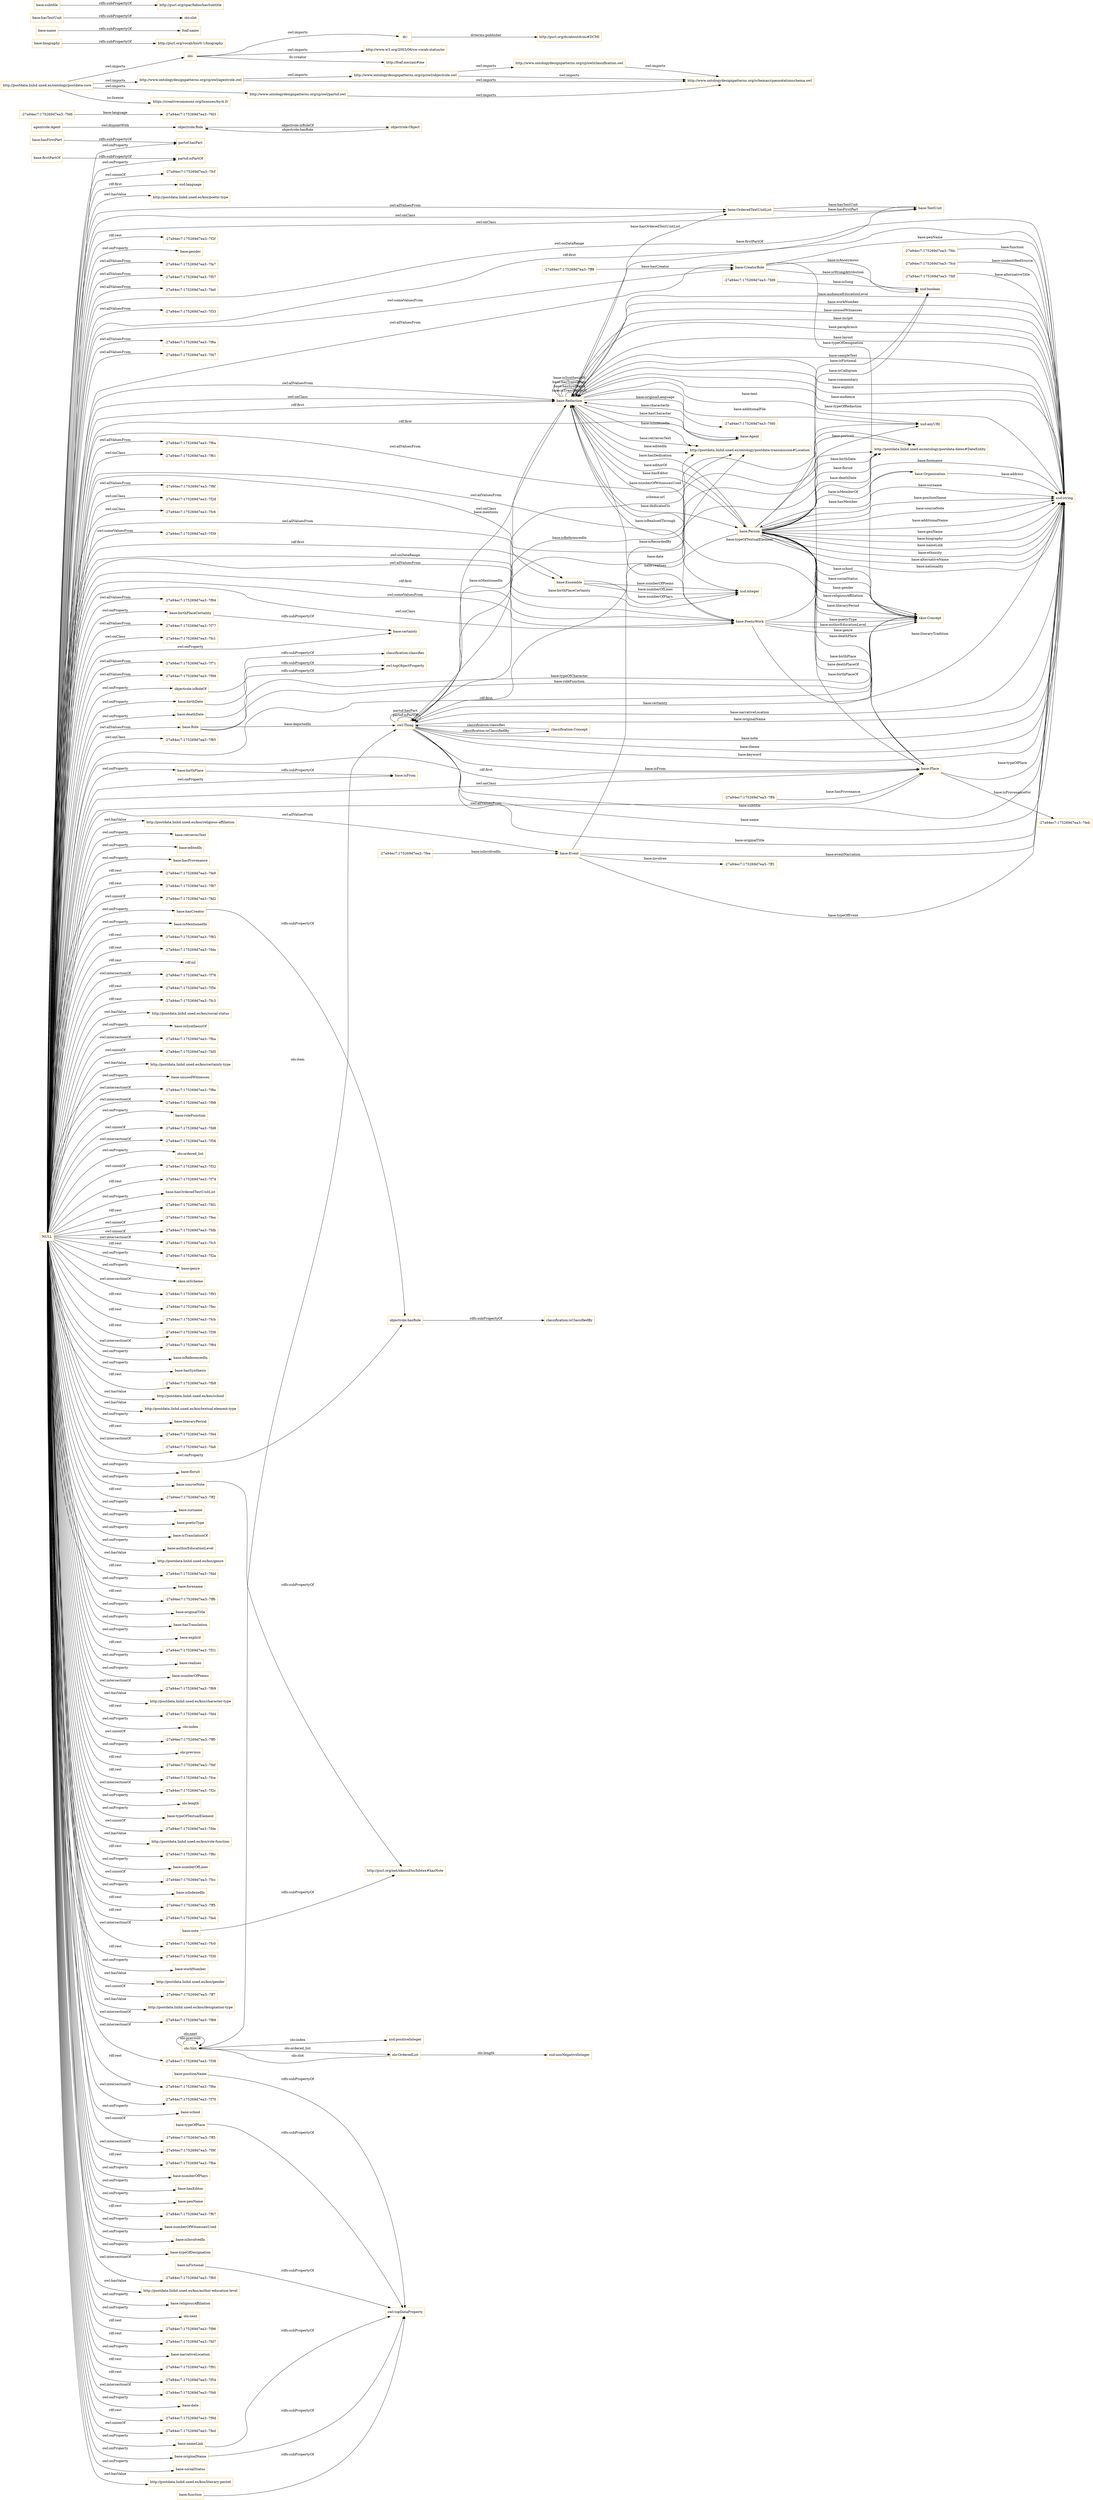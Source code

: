 digraph ar2dtool_diagram { 
rankdir=LR;
size="1501"
node [shape = rectangle, color="orange"]; "-27a94ec7:175269d7ea3:-7fa7" "-27a94ec7:175269d7ea3:-7f57" "-27a94ec7:175269d7ea3:-7fa0" "base:Role" "-27a94ec7:175269d7ea3:-7f33" "base:OrderedTextUnitList" "-27a94ec7:175269d7ea3:-7f8a" "-27a94ec7:175269d7ea3:-7fdc" "agentrole:Agent" "-27a94ec7:175269d7ea3:-7f47" "-27a94ec7:175269d7ea3:-7ff1" "base:Agent" "base:CreatorRole" "base:Person" "-27a94ec7:175269d7ea3:-7feb" "base:Organisation" "-27a94ec7:175269d7ea3:-7fd6" "base:Redaction" "-27a94ec7:175269d7ea3:-7f6a" "-27a94ec7:175269d7ea3:-7f61" "base:Ensemble" "-27a94ec7:175269d7ea3:-7f8f" "-27a94ec7:175269d7ea3:-7fd9" "-27a94ec7:175269d7ea3:-7fcd" "-27a94ec7:175269d7ea3:-7f2d" "-27a94ec7:175269d7ea3:-7fc6" "base:TextUnit" "-27a94ec7:175269d7ea3:-7ff4" "-27a94ec7:175269d7ea3:-7f39" "skos:Concept" "http://postdata.linhd.uned.es/ontology/postdata-dates#DateEntity" "base:Place" "-27a94ec7:175269d7ea3:-7f94" "base:Event" "-27a94ec7:175269d7ea3:-7fdf" "-27a94ec7:175269d7ea3:-7f77" "-27a94ec7:175269d7ea3:-7fc1" "http://postdata.linhd.uned.es/ontology/postdata-transmission#Location" "-27a94ec7:175269d7ea3:-7f71" "-27a94ec7:175269d7ea3:-7fee" "-27a94ec7:175269d7ea3:-7f99" "-27a94ec7:175269d7ea3:-7ff8" "base:PoeticWork" "-27a94ec7:175269d7ea3:-7f85" "owl:Thing" "objectrole:Role" "objectrole:Object" "olo:Slot" "olo:OrderedList" "classification:Concept" ; /*classes style*/
	"base:deathDate" -> "owl:topObjectProperty" [ label = "rdfs:subPropertyOf" ];
	"http://www.ontologydesignpatterns.org/cp/owl/objectrole.owl" -> "http://www.ontologydesignpatterns.org/cp/owl/classification.owl" [ label = "owl:imports" ];
	"http://www.ontologydesignpatterns.org/cp/owl/objectrole.owl" -> "http://www.ontologydesignpatterns.org/schemas/cpannotationschema.owl" [ label = "owl:imports" ];
	"http://www.ontologydesignpatterns.org/cp/owl/classification.owl" -> "http://www.ontologydesignpatterns.org/schemas/cpannotationschema.owl" [ label = "owl:imports" ];
	"base:firstPartOf" -> "partof:isPartOf" [ label = "rdfs:subPropertyOf" ];
	"agentrole:Agent" -> "objectrole:Role" [ label = "owl:disjointWith" ];
	"dc:" -> "http://purl.org/dc/aboutdcmi#DCMI" [ label = "dcterms:publisher" ];
	"olo:" -> "http://www.w3.org/2003/06/sw-vocab-status/ns" [ label = "owl:imports" ];
	"olo:" -> "dc:" [ label = "owl:imports" ];
	"olo:" -> "http://foaf.me/zazi#me" [ label = "dc:creator" ];
	"base:birthPlaceCertainty" -> "base:certainty" [ label = "rdfs:subPropertyOf" ];
	"base:biography" -> "http://purl.org/vocab/bio/0.1/biography" [ label = "rdfs:subPropertyOf" ];
	"objectrole:isRoleOf" -> "classification:classifies" [ label = "rdfs:subPropertyOf" ];
	"base:nameLink" -> "owl:topDataProperty" [ label = "rdfs:subPropertyOf" ];
	"base:sourceNote" -> "http://purl.org/net/nknouf/ns/bibtex#hasNote" [ label = "rdfs:subPropertyOf" ];
	"base:name" -> "foaf:name" [ label = "rdfs:subPropertyOf" ];
	"base:hasTextUnit" -> "olo:slot" [ label = "rdfs:subPropertyOf" ];
	"NULL" -> "base:birthPlace" [ label = "owl:onProperty" ];
	"NULL" -> "http://postdata.linhd.uned.es/kos/religious-affiliation" [ label = "owl:hasValue" ];
	"NULL" -> "base:PoeticWork" [ label = "owl:allValuesFrom" ];
	"NULL" -> "-27a94ec7:175269d7ea3:-7fc6" [ label = "owl:onClass" ];
	"NULL" -> "base:CreatorRole" [ label = "owl:someValuesFrom" ];
	"NULL" -> "base:retrievesText" [ label = "owl:onProperty" ];
	"NULL" -> "base:editedIn" [ label = "owl:onProperty" ];
	"NULL" -> "-27a94ec7:175269d7ea3:-7f6a" [ label = "owl:allValuesFrom" ];
	"NULL" -> "base:Place" [ label = "rdf:first" ];
	"NULL" -> "base:hasProvenance" [ label = "owl:onProperty" ];
	"NULL" -> "-27a94ec7:175269d7ea3:-7fe9" [ label = "rdf:rest" ];
	"NULL" -> "-27a94ec7:175269d7ea3:-7f61" [ label = "owl:onClass" ];
	"NULL" -> "-27a94ec7:175269d7ea3:-7f87" [ label = "rdf:rest" ];
	"NULL" -> "-27a94ec7:175269d7ea3:-7fd2" [ label = "owl:unionOf" ];
	"NULL" -> "base:PoeticWork" [ label = "rdf:first" ];
	"NULL" -> "base:birthDate" [ label = "owl:onProperty" ];
	"NULL" -> "base:isMentionedIn" [ label = "owl:onProperty" ];
	"NULL" -> "-27a94ec7:175269d7ea3:-7f8f" [ label = "owl:allValuesFrom" ];
	"NULL" -> "-27a94ec7:175269d7ea3:-7f82" [ label = "rdf:rest" ];
	"NULL" -> "-27a94ec7:175269d7ea3:-7fda" [ label = "rdf:rest" ];
	"NULL" -> "rdf:nil" [ label = "rdf:rest" ];
	"NULL" -> "-27a94ec7:175269d7ea3:-7f76" [ label = "owl:intersectionOf" ];
	"NULL" -> "-27a94ec7:175269d7ea3:-7f5e" [ label = "rdf:rest" ];
	"NULL" -> "-27a94ec7:175269d7ea3:-7fc3" [ label = "rdf:rest" ];
	"NULL" -> "http://postdata.linhd.uned.es/kos/social-status" [ label = "owl:hasValue" ];
	"NULL" -> "base:isSynthesisOf" [ label = "owl:onProperty" ];
	"NULL" -> "-27a94ec7:175269d7ea3:-7fba" [ label = "owl:intersectionOf" ];
	"NULL" -> "base:birthPlaceCertainty" [ label = "owl:onProperty" ];
	"NULL" -> "-27a94ec7:175269d7ea3:-7fd5" [ label = "owl:unionOf" ];
	"NULL" -> "http://postdata.linhd.uned.es/kos/certainty-type" [ label = "owl:hasValue" ];
	"NULL" -> "-27a94ec7:175269d7ea3:-7f99" [ label = "owl:allValuesFrom" ];
	"NULL" -> "-27a94ec7:175269d7ea3:-7f47" [ label = "owl:allValuesFrom" ];
	"NULL" -> "base:unusedWitnesses" [ label = "owl:onProperty" ];
	"NULL" -> "-27a94ec7:175269d7ea3:-7f8e" [ label = "owl:intersectionOf" ];
	"NULL" -> "-27a94ec7:175269d7ea3:-7f98" [ label = "owl:intersectionOf" ];
	"NULL" -> "objectrole:isRoleOf" [ label = "owl:onProperty" ];
	"NULL" -> "base:roleFunction" [ label = "owl:onProperty" ];
	"NULL" -> "-27a94ec7:175269d7ea3:-7fd8" [ label = "owl:unionOf" ];
	"NULL" -> "-27a94ec7:175269d7ea3:-7f56" [ label = "owl:intersectionOf" ];
	"NULL" -> "partof:isPartOf" [ label = "owl:onProperty" ];
	"NULL" -> "olo:ordered_list" [ label = "owl:onProperty" ];
	"NULL" -> "-27a94ec7:175269d7ea3:-7f32" [ label = "owl:unionOf" ];
	"NULL" -> "-27a94ec7:175269d7ea3:-7f74" [ label = "rdf:rest" ];
	"NULL" -> "base:hasOrderedTextUnitList" [ label = "owl:onProperty" ];
	"NULL" -> "-27a94ec7:175269d7ea3:-7fd1" [ label = "rdf:rest" ];
	"NULL" -> "-27a94ec7:175269d7ea3:-7fea" [ label = "owl:unionOf" ];
	"NULL" -> "-27a94ec7:175269d7ea3:-7fdb" [ label = "owl:unionOf" ];
	"NULL" -> "-27a94ec7:175269d7ea3:-7fc5" [ label = "owl:intersectionOf" ];
	"NULL" -> "-27a94ec7:175269d7ea3:-7f2a" [ label = "rdf:rest" ];
	"NULL" -> "base:Role" [ label = "owl:allValuesFrom" ];
	"NULL" -> "base:genre" [ label = "owl:onProperty" ];
	"NULL" -> "skos:inScheme" [ label = "owl:onProperty" ];
	"NULL" -> "base:OrderedTextUnitList" [ label = "owl:allValuesFrom" ];
	"NULL" -> "-27a94ec7:175269d7ea3:-7f93" [ label = "owl:intersectionOf" ];
	"NULL" -> "-27a94ec7:175269d7ea3:-7fec" [ label = "rdf:rest" ];
	"NULL" -> "-27a94ec7:175269d7ea3:-7fcb" [ label = "rdf:rest" ];
	"NULL" -> "-27a94ec7:175269d7ea3:-7f36" [ label = "rdf:rest" ];
	"NULL" -> "base:CreatorRole" [ label = "owl:allValuesFrom" ];
	"NULL" -> "http://postdata.linhd.uned.es/ontology/postdata-dates#DateEntity" [ label = "owl:onClass" ];
	"NULL" -> "base:Ensemble" [ label = "owl:allValuesFrom" ];
	"NULL" -> "-27a94ec7:175269d7ea3:-7fa7" [ label = "owl:allValuesFrom" ];
	"NULL" -> "-27a94ec7:175269d7ea3:-7f84" [ label = "owl:intersectionOf" ];
	"NULL" -> "base:isReferencedIn" [ label = "owl:onProperty" ];
	"NULL" -> "base:hasSynthesis" [ label = "owl:onProperty" ];
	"NULL" -> "-27a94ec7:175269d7ea3:-7fb8" [ label = "rdf:rest" ];
	"NULL" -> "base:Agent" [ label = "rdf:first" ];
	"NULL" -> "http://postdata.linhd.uned.es/kos/school" [ label = "owl:hasValue" ];
	"NULL" -> "skos:Concept" [ label = "rdf:first" ];
	"NULL" -> "http://postdata.linhd.uned.es/kos/textual-element-type" [ label = "owl:hasValue" ];
	"NULL" -> "base:literaryPeriod" [ label = "owl:onProperty" ];
	"NULL" -> "-27a94ec7:175269d7ea3:-7f44" [ label = "rdf:rest" ];
	"NULL" -> "-27a94ec7:175269d7ea3:-7fa6" [ label = "owl:intersectionOf" ];
	"NULL" -> "base:floruit" [ label = "owl:onProperty" ];
	"NULL" -> "-27a94ec7:175269d7ea3:-7ff2" [ label = "rdf:rest" ];
	"NULL" -> "base:surname" [ label = "owl:onProperty" ];
	"NULL" -> "xsd:string" [ label = "owl:onDataRange" ];
	"NULL" -> "base:poeticType" [ label = "owl:onProperty" ];
	"NULL" -> "base:isTranslationOf" [ label = "owl:onProperty" ];
	"NULL" -> "base:authorEducationLevel" [ label = "owl:onProperty" ];
	"NULL" -> "http://postdata.linhd.uned.es/kos/genre" [ label = "owl:hasValue" ];
	"NULL" -> "-27a94ec7:175269d7ea3:-7fdd" [ label = "rdf:rest" ];
	"NULL" -> "base:forename" [ label = "owl:onProperty" ];
	"NULL" -> "-27a94ec7:175269d7ea3:-7f71" [ label = "owl:allValuesFrom" ];
	"NULL" -> "-27a94ec7:175269d7ea3:-7ff6" [ label = "rdf:rest" ];
	"NULL" -> "base:originalTitle" [ label = "owl:onProperty" ];
	"NULL" -> "-27a94ec7:175269d7ea3:-7f33" [ label = "owl:allValuesFrom" ];
	"NULL" -> "base:hasTranslation" [ label = "owl:onProperty" ];
	"NULL" -> "base:Redaction" [ label = "owl:allValuesFrom" ];
	"NULL" -> "base:explicit" [ label = "owl:onProperty" ];
	"NULL" -> "-27a94ec7:175269d7ea3:-7f31" [ label = "rdf:rest" ];
	"NULL" -> "base:realises" [ label = "owl:onProperty" ];
	"NULL" -> "base:numberOfPoems" [ label = "owl:onProperty" ];
	"NULL" -> "base:PoeticWork" [ label = "owl:someValuesFrom" ];
	"NULL" -> "-27a94ec7:175269d7ea3:-7f69" [ label = "owl:intersectionOf" ];
	"NULL" -> "http://postdata.linhd.uned.es/kos/character-type" [ label = "owl:hasValue" ];
	"NULL" -> "-27a94ec7:175269d7ea3:-7f57" [ label = "owl:allValuesFrom" ];
	"NULL" -> "-27a94ec7:175269d7ea3:-7fd4" [ label = "rdf:rest" ];
	"NULL" -> "olo:index" [ label = "owl:onProperty" ];
	"NULL" -> "-27a94ec7:175269d7ea3:-7ff0" [ label = "owl:unionOf" ];
	"NULL" -> "olo:previous" [ label = "owl:onProperty" ];
	"NULL" -> "-27a94ec7:175269d7ea3:-7fef" [ label = "rdf:rest" ];
	"NULL" -> "-27a94ec7:175269d7ea3:-7fce" [ label = "rdf:rest" ];
	"NULL" -> "base:PoeticWork" [ label = "owl:onClass" ];
	"NULL" -> "xsd:string" [ label = "rdf:first" ];
	"NULL" -> "-27a94ec7:175269d7ea3:-7f2c" [ label = "owl:intersectionOf" ];
	"NULL" -> "olo:length" [ label = "owl:onProperty" ];
	"NULL" -> "base:typeOfTextualElement" [ label = "owl:onProperty" ];
	"NULL" -> "-27a94ec7:175269d7ea3:-7fde" [ label = "owl:unionOf" ];
	"NULL" -> "http://postdata.linhd.uned.es/kos/role-function" [ label = "owl:hasValue" ];
	"NULL" -> "-27a94ec7:175269d7ea3:-7f8c" [ label = "rdf:rest" ];
	"NULL" -> "base:numberOfLines" [ label = "owl:onProperty" ];
	"NULL" -> "-27a94ec7:175269d7ea3:-7fcc" [ label = "owl:unionOf" ];
	"NULL" -> "base:isIndexedIn" [ label = "owl:onProperty" ];
	"NULL" -> "-27a94ec7:175269d7ea3:-7ff5" [ label = "rdf:rest" ];
	"NULL" -> "-27a94ec7:175269d7ea3:-7fa4" [ label = "rdf:rest" ];
	"NULL" -> "-27a94ec7:175269d7ea3:-7fc0" [ label = "owl:intersectionOf" ];
	"NULL" -> "-27a94ec7:175269d7ea3:-7f30" [ label = "rdf:rest" ];
	"NULL" -> "base:workNumber" [ label = "owl:onProperty" ];
	"NULL" -> "http://postdata.linhd.uned.es/kos/gender" [ label = "owl:hasValue" ];
	"NULL" -> "base:hasCreator" [ label = "owl:onProperty" ];
	"NULL" -> "-27a94ec7:175269d7ea3:-7ff7" [ label = "owl:unionOf" ];
	"NULL" -> "http://postdata.linhd.uned.es/kos/designation-type" [ label = "owl:hasValue" ];
	"NULL" -> "-27a94ec7:175269d7ea3:-7f8a" [ label = "owl:allValuesFrom" ];
	"NULL" -> "-27a94ec7:175269d7ea3:-7f89" [ label = "owl:intersectionOf" ];
	"NULL" -> "base:deathDate" [ label = "owl:onProperty" ];
	"NULL" -> "-27a94ec7:175269d7ea3:-7f38" [ label = "owl:intersectionOf" ];
	"NULL" -> "base:isFrom" [ label = "owl:onProperty" ];
	"NULL" -> "-27a94ec7:175269d7ea3:-7f6e" [ label = "rdf:rest" ];
	"NULL" -> "-27a94ec7:175269d7ea3:-7f70" [ label = "owl:intersectionOf" ];
	"NULL" -> "base:Redaction" [ label = "owl:onClass" ];
	"NULL" -> "base:school" [ label = "owl:onProperty" ];
	"NULL" -> "-27a94ec7:175269d7ea3:-7ff3" [ label = "owl:unionOf" ];
	"NULL" -> "xsd:integer" [ label = "owl:onDataRange" ];
	"NULL" -> "-27a94ec7:175269d7ea3:-7f9f" [ label = "owl:intersectionOf" ];
	"NULL" -> "-27a94ec7:175269d7ea3:-7fbe" [ label = "rdf:rest" ];
	"NULL" -> "-27a94ec7:175269d7ea3:-7fc1" [ label = "owl:onClass" ];
	"NULL" -> "objectrole:hasRole" [ label = "owl:onProperty" ];
	"NULL" -> "partof:hasPart" [ label = "owl:onProperty" ];
	"NULL" -> "base:Place" [ label = "owl:onClass" ];
	"NULL" -> "base:numberOfPlays" [ label = "owl:onProperty" ];
	"NULL" -> "-27a94ec7:175269d7ea3:-7f94" [ label = "owl:allValuesFrom" ];
	"NULL" -> "base:hasEditor" [ label = "owl:onProperty" ];
	"NULL" -> "base:nameLink" [ label = "owl:onProperty" ];
	"NULL" -> "base:Ensemble" [ label = "rdf:first" ];
	"NULL" -> "base:penName" [ label = "owl:onProperty" ];
	"NULL" -> "-27a94ec7:175269d7ea3:-7f67" [ label = "rdf:rest" ];
	"NULL" -> "base:numberOfWitnessesUsed" [ label = "owl:onProperty" ];
	"NULL" -> "base:isInvolvedIn" [ label = "owl:onProperty" ];
	"NULL" -> "base:typeOfDesignation" [ label = "owl:onProperty" ];
	"NULL" -> "-27a94ec7:175269d7ea3:-7fa0" [ label = "owl:allValuesFrom" ];
	"NULL" -> "http://postdata.linhd.uned.es/ontology/postdata-transmission#Location" [ label = "owl:allValuesFrom" ];
	"NULL" -> "base:Redaction" [ label = "rdf:first" ];
	"NULL" -> "-27a94ec7:175269d7ea3:-7f60" [ label = "owl:intersectionOf" ];
	"NULL" -> "-27a94ec7:175269d7ea3:-7f77" [ label = "owl:allValuesFrom" ];
	"NULL" -> "http://postdata.linhd.uned.es/kos/author-education-level" [ label = "owl:hasValue" ];
	"NULL" -> "base:originalName" [ label = "owl:onProperty" ];
	"NULL" -> "base:religiousAffiliation" [ label = "owl:onProperty" ];
	"NULL" -> "-27a94ec7:175269d7ea3:-7f39" [ label = "owl:someValuesFrom" ];
	"NULL" -> "olo:next" [ label = "owl:onProperty" ];
	"NULL" -> "-27a94ec7:175269d7ea3:-7f96" [ label = "rdf:rest" ];
	"NULL" -> "base:sourceNote" [ label = "owl:onProperty" ];
	"NULL" -> "-27a94ec7:175269d7ea3:-7fd7" [ label = "rdf:rest" ];
	"NULL" -> "-27a94ec7:175269d7ea3:-7f2d" [ label = "owl:onClass" ];
	"NULL" -> "base:narrativeLocation" [ label = "owl:onProperty" ];
	"NULL" -> "-27a94ec7:175269d7ea3:-7f91" [ label = "rdf:rest" ];
	"NULL" -> "-27a94ec7:175269d7ea3:-7f54" [ label = "rdf:rest" ];
	"NULL" -> "-27a94ec7:175269d7ea3:-7f46" [ label = "owl:intersectionOf" ];
	"NULL" -> "base:certainty" [ label = "owl:onProperty" ];
	"NULL" -> "base:date" [ label = "owl:onProperty" ];
	"NULL" -> "-27a94ec7:175269d7ea3:-7f9d" [ label = "rdf:rest" ];
	"NULL" -> "-27a94ec7:175269d7ea3:-7fed" [ label = "owl:unionOf" ];
	"NULL" -> "base:socialStatus" [ label = "owl:onProperty" ];
	"NULL" -> "base:TextUnit" [ label = "owl:onClass" ];
	"NULL" -> "base:Place" [ label = "owl:allValuesFrom" ];
	"NULL" -> "http://postdata.linhd.uned.es/kos/literary-period" [ label = "owl:hasValue" ];
	"NULL" -> "-27a94ec7:175269d7ea3:-7fcf" [ label = "owl:unionOf" ];
	"NULL" -> "http://postdata.linhd.uned.es/ontology/postdata-dates#DateEntity" [ label = "owl:allValuesFrom" ];
	"NULL" -> "xsd:language" [ label = "rdf:first" ];
	"NULL" -> "-27a94ec7:175269d7ea3:-7f85" [ label = "owl:onClass" ];
	"NULL" -> "http://postdata.linhd.uned.es/kos/poetic-type" [ label = "owl:hasValue" ];
	"NULL" -> "-27a94ec7:175269d7ea3:-7f2f" [ label = "rdf:rest" ];
	"NULL" -> "base:gender" [ label = "owl:onProperty" ];
	"NULL" -> "base:OrderedTextUnitList" [ label = "owl:onClass" ];
	"NULL" -> "base:Event" [ label = "owl:allValuesFrom" ];
	"base:hasFirstPart" -> "partof:hasPart" [ label = "rdfs:subPropertyOf" ];
	"base:hasCreator" -> "objectrole:hasRole" [ label = "rdfs:subPropertyOf" ];
	"base:birthPlace" -> "base:isFrom" [ label = "rdfs:subPropertyOf" ];
	"http://www.ontologydesignpatterns.org/cp/owl/agentrole.owl" -> "http://www.ontologydesignpatterns.org/cp/owl/objectrole.owl" [ label = "owl:imports" ];
	"http://www.ontologydesignpatterns.org/cp/owl/agentrole.owl" -> "http://www.ontologydesignpatterns.org/schemas/cpannotationschema.owl" [ label = "owl:imports" ];
	"base:isFictional" -> "owl:topDataProperty" [ label = "rdfs:subPropertyOf" ];
	"base:subtitle" -> "http://purl.org/spar/fabio/hasSubtitle" [ label = "rdfs:subPropertyOf" ];
	"base:function" -> "owl:topDataProperty" [ label = "rdfs:subPropertyOf" ];
	"base:originalName" -> "owl:topDataProperty" [ label = "rdfs:subPropertyOf" ];
	"http://www.ontologydesignpatterns.org/cp/owl/partof.owl" -> "http://www.ontologydesignpatterns.org/schemas/cpannotationschema.owl" [ label = "owl:imports" ];
	"http://postdata.linhd.uned.es/ontology/postdata-core" -> "https://creativecommons.org/licenses/by/4.0/" [ label = "ns:license" ];
	"http://postdata.linhd.uned.es/ontology/postdata-core" -> "http://www.ontologydesignpatterns.org/cp/owl/partof.owl" [ label = "owl:imports" ];
	"http://postdata.linhd.uned.es/ontology/postdata-core" -> "http://www.ontologydesignpatterns.org/cp/owl/agentrole.owl" [ label = "owl:imports" ];
	"http://postdata.linhd.uned.es/ontology/postdata-core" -> "olo:" [ label = "owl:imports" ];
	"base:note" -> "http://purl.org/net/nknouf/ns/bibtex#hasNote" [ label = "rdfs:subPropertyOf" ];
	"base:birthDate" -> "owl:topObjectProperty" [ label = "rdfs:subPropertyOf" ];
	"base:positionName" -> "owl:topDataProperty" [ label = "rdfs:subPropertyOf" ];
	"objectrole:hasRole" -> "classification:isClassifiedBy" [ label = "rdfs:subPropertyOf" ];
	"base:typeOfPlace" -> "owl:topDataProperty" [ label = "rdfs:subPropertyOf" ];
	"base:Redaction" -> "owl:Thing" [ label = "base:mentions" ];
	"base:Person" -> "xsd:boolean" [ label = "base:isFictional" ];
	"owl:Thing" -> "xsd:string" [ label = "base:narrativeLocation" ];
	"base:CreatorRole" -> "xsd:string" [ label = "base:penName" ];
	"base:Person" -> "base:Place" [ label = "base:deathPlace" ];
	"base:Ensemble" -> "xsd:integer" [ label = "base:numberOfLines" ];
	"base:Redaction" -> "xsd:string" [ label = "base:audienceEducationLevel" ];
	"base:Event" -> "xsd:string" [ label = "base:eventNarration" ];
	"base:Redaction" -> "xsd:string" [ label = "base:workNumber" ];
	"owl:Thing" -> "xsd:string" [ label = "base:originalName" ];
	"base:OrderedTextUnitList" -> "base:TextUnit" [ label = "base:hasTextUnit" ];
	"base:Redaction" -> "base:Person" [ label = "base:hasEditor" ];
	"olo:Slot" -> "olo:Slot" [ label = "olo:previous" ];
	"base:Redaction" -> "xsd:string" [ label = "base:unusedWitnesses" ];
	"base:Place" -> "base:Person" [ label = "base:deathPlaceOf" ];
	"base:Person" -> "http://postdata.linhd.uned.es/ontology/postdata-dates#DateEntity" [ label = "base:floruit" ];
	"base:Person" -> "xsd:string" [ label = "base:surname" ];
	"base:Person" -> "xsd:string" [ label = "base:positionName" ];
	"classification:Concept" -> "owl:Thing" [ label = "classification:classifies" ];
	"-27a94ec7:175269d7ea3:-7ff8" -> "base:CreatorRole" [ label = "base:hasCreator" ];
	"base:Redaction" -> "xsd:string" [ label = "base:paraphrasis" ];
	"base:Person" -> "base:Redaction" [ label = "base:hasDedication" ];
	"base:Event" -> "xsd:string" [ label = "base:typeOfEvent" ];
	"base:Person" -> "http://postdata.linhd.uned.es/ontology/postdata-dates#DateEntity" [ label = "base:deathDate" ];
	"base:Person" -> "base:Place" [ label = "base:birthPlace" ];
	"base:Event" -> "http://postdata.linhd.uned.es/ontology/postdata-transmission#Location" [ label = "base:isRecordedBy" ];
	"base:CreatorRole" -> "xsd:boolean" [ label = "base:isAnonymous" ];
	"base:Redaction" -> "base:Agent" [ label = "base:hasCharacter" ];
	"base:Redaction" -> "xsd:anyURI" [ label = "base:text" ];
	"base:Redaction" -> "xsd:anyURI" [ label = "base:additionalFile" ];
	"base:Person" -> "base:Organisation" [ label = "base:isMemberOf" ];
	"base:Redaction" -> "xsd:string" [ label = "base:layout" ];
	"base:PoeticWork" -> "xsd:boolean" [ label = "base:isCalligram" ];
	"olo:Slot" -> "olo:OrderedList" [ label = "olo:ordered_list" ];
	"base:Redaction" -> "http://postdata.linhd.uned.es/ontology/postdata-transmission#Location" [ label = "base:editedIn" ];
	"base:Redaction" -> "skos:Concept" [ label = "base:typeOfTextualElement" ];
	"olo:OrderedList" -> "xsd:nonNegativeInteger" [ label = "olo:length" ];
	"-27a94ec7:175269d7ea3:-7fee" -> "base:Event" [ label = "base:isInvolvedIn" ];
	"base:PoeticWork" -> "base:Redaction" [ label = "base:isRealisedThrough" ];
	"base:Redaction" -> "base:PoeticWork" [ label = "base:realises" ];
	"base:Person" -> "skos:Concept" [ label = "base:religiousAffiliation" ];
	"base:Person" -> "xsd:string" [ label = "base:sourceNote" ];
	"base:Redaction" -> "xsd:string" [ label = "base:sampleText" ];
	"base:Redaction" -> "xsd:string" [ label = "base:incipit" ];
	"base:Person" -> "http://postdata.linhd.uned.es/ontology/postdata-dates#DateEntity" [ label = "base:birthDate" ];
	"base:Person" -> "owl:Thing" [ label = "base:birthPlaceCertainty" ];
	"base:Person" -> "skos:Concept" [ label = "base:literaryPeriod" ];
	"base:Person" -> "xsd:string" [ label = "base:additionalName" ];
	"base:Person" -> "xsd:string" [ label = "base:genName" ];
	"base:Person" -> "base:Redaction" [ label = "base:editorOf" ];
	"base:CreatorRole" -> "skos:Concept" [ label = "base:typeOfDesignation" ];
	"base:Person" -> "xsd:string" [ label = "base:biography" ];
	"base:Redaction" -> "base:Redaction" [ label = "base:isTranslationOf" ];
	"owl:Thing" -> "skos:Concept" [ label = "base:certainty" ];
	"base:Redaction" -> "base:Redaction" [ label = "base:hasSynthesis" ];
	"olo:OrderedList" -> "olo:Slot" [ label = "olo:slot" ];
	"base:Person" -> "skos:Concept" [ label = "base:school" ];
	"olo:Slot" -> "olo:Slot" [ label = "olo:next" ];
	"owl:Thing" -> "xsd:anyURI" [ label = "schema:url" ];
	"owl:Thing" -> "http://postdata.linhd.uned.es/ontology/postdata-transmission#Location" [ label = "base:isReferencedIn" ];
	"base:PoeticWork" -> "xsd:string" [ label = "base:literaryTradition" ];
	"owl:Thing" -> "xsd:string" [ label = "base:note" ];
	"-27a94ec7:175269d7ea3:-7fcd" -> "xsd:string" [ label = "base:unidentifiedSource" ];
	"owl:Thing" -> "xsd:string" [ label = "base:theme" ];
	"base:Event" -> "-27a94ec7:175269d7ea3:-7ff1" [ label = "base:involves" ];
	"base:Role" -> "skos:Concept" [ label = "base:roleFunction" ];
	"base:PoeticWork" -> "skos:Concept" [ label = "base:poeticType" ];
	"olo:Slot" -> "owl:Thing" [ label = "olo:item" ];
	"base:Place" -> "xsd:string" [ label = "base:typeOfPlace" ];
	"-27a94ec7:175269d7ea3:-7fd9" -> "xsd:boolean" [ label = "base:isSong" ];
	"base:Person" -> "xsd:string" [ label = "base:nameLink" ];
	"base:Ensemble" -> "xsd:integer" [ label = "base:numberOfPlays" ];
	"base:Place" -> "base:Person" [ label = "base:birthPlaceOf" ];
	"base:Redaction" -> "http://postdata.linhd.uned.es/ontology/postdata-transmission#Location" [ label = "base:isIndexedIn" ];
	"base:Person" -> "xsd:string" [ label = "base:ethnicity" ];
	"owl:Thing" -> "xsd:string" [ label = "base:keyword" ];
	"base:Redaction" -> "xsd:string" [ label = "base:commentary" ];
	"base:Redaction" -> "base:OrderedTextUnitList" [ label = "base:hasOrderedTextUnitList" ];
	"owl:Thing" -> "xsd:string" [ label = "base:originalTitle" ];
	"base:Person" -> "skos:Concept" [ label = "base:socialStatus" ];
	"owl:Thing" -> "classification:Concept" [ label = "classification:isClassifiedBy" ];
	"owl:Thing" -> "owl:Thing" [ label = "partof:isPartOf" ];
	"olo:Slot" -> "xsd:positiveInteger" [ label = "olo:index" ];
	"-27a94ec7:175269d7ea3:-7fdc" -> "xsd:string" [ label = "base:function" ];
	"base:PoeticWork" -> "skos:Concept" [ label = "base:authorEducationLevel" ];
	"owl:Thing" -> "base:Place" [ label = "base:isFrom" ];
	"base:Redaction" -> "base:Redaction" [ label = "base:hasTranslation" ];
	"base:CreatorRole" -> "xsd:boolean" [ label = "base:isWrongAttribution" ];
	"owl:Thing" -> "http://postdata.linhd.uned.es/ontology/postdata-dates#DateEntity" [ label = "base:date" ];
	"base:TextUnit" -> "base:Redaction" [ label = "base:firstPartOf" ];
	"base:Person" -> "xsd:string" [ label = "base:alternativeName" ];
	"objectrole:Object" -> "objectrole:Role" [ label = "objectrole:hasRole" ];
	"-27a94ec7:175269d7ea3:-7ff4" -> "base:Place" [ label = "base:hasProvenance" ];
	"base:Person" -> "xsd:string" [ label = "base:nationality" ];
	"owl:Thing" -> "base:Redaction" [ label = "base:isMentionedIn" ];
	"base:OrderedTextUnitList" -> "base:TextUnit" [ label = "base:hasFirstPart" ];
	"base:Person" -> "xsd:anyURI" [ label = "base:portrait" ];
	"-27a94ec7:175269d7ea3:-7fdf" -> "xsd:string" [ label = "base:alternativeTitle" ];
	"base:Organisation" -> "xsd:string" [ label = "base:address" ];
	"base:Role" -> "skos:Concept" [ label = "base:typeOfCharacter" ];
	"base:Organisation" -> "base:Person" [ label = "base:hasMember" ];
	"base:Place" -> "-27a94ec7:175269d7ea3:-7feb" [ label = "base:isProvenanceFor" ];
	"base:Redaction" -> "xsd:string" [ label = "base:explicit" ];
	"owl:Thing" -> "xsd:string" [ label = "base:subtitle" ];
	"base:Redaction" -> "http://postdata.linhd.uned.es/ontology/postdata-transmission#Location" [ label = "base:retrievesText" ];
	"base:Person" -> "skos:Concept" [ label = "base:gender" ];
	"base:PoeticWork" -> "skos:Concept" [ label = "base:genre" ];
	"owl:Thing" -> "xsd:string" [ label = "base:name" ];
	"base:Redaction" -> "base:Person" [ label = "base:dedicatedTo" ];
	"base:Person" -> "xsd:string" [ label = "base:forename" ];
	"base:Redaction" -> "xsd:string" [ label = "base:audience" ];
	"base:Ensemble" -> "xsd:integer" [ label = "base:numberOfPoems" ];
	"base:Redaction" -> "xsd:string" [ label = "base:typeOfRedaction" ];
	"base:Redaction" -> "xsd:integer" [ label = "base:numberOfWitnessesUsed" ];
	"base:Redaction" -> "-27a94ec7:175269d7ea3:-7fd0" [ label = "base:originalLanguage" ];
	"owl:Thing" -> "owl:Thing" [ label = "partof:hasPart" ];
	"base:Role" -> "owl:Thing" [ label = "base:depictedIn" ];
	"base:Agent" -> "base:Redaction" [ label = "base:characterIn" ];
	"-27a94ec7:175269d7ea3:-7fd6" -> "-27a94ec7:175269d7ea3:-7fd3" [ label = "base:language" ];
	"objectrole:Role" -> "objectrole:Object" [ label = "objectrole:isRoleOf" ];
	"base:Redaction" -> "base:Redaction" [ label = "base:isSynthesisOf" ];

}
